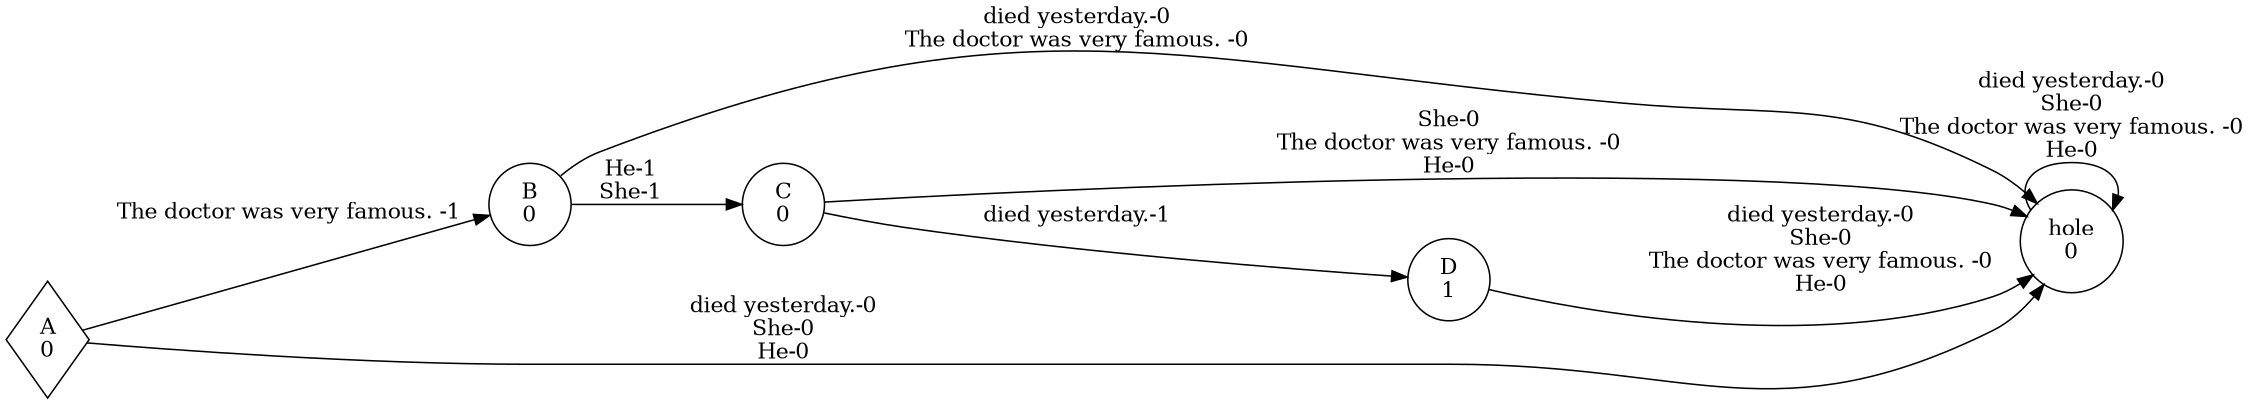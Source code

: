 digraph weighted_automaton {
	margin=0 rankdir=LR size=15
	node [shape=circle]
	A [label="A
0" shape=diamond]
	A -> B [label="The doctor was very famous. -1"]
	A -> hole [label="died yesterday.-0
She-0
He-0"]
	B [label="B
0"]
	B -> C [label="He-1
She-1"]
	B -> hole [label="died yesterday.-0
The doctor was very famous. -0"]
	C [label="C
0"]
	C -> D [label="died yesterday.-1"]
	C -> hole [label="She-0
The doctor was very famous. -0
He-0"]
	D [label="D
1"]
	D -> hole [label="died yesterday.-0
She-0
The doctor was very famous. -0
He-0"]
	hole [label="hole
0"]
	hole -> hole [label="died yesterday.-0
She-0
The doctor was very famous. -0
He-0"]
}
